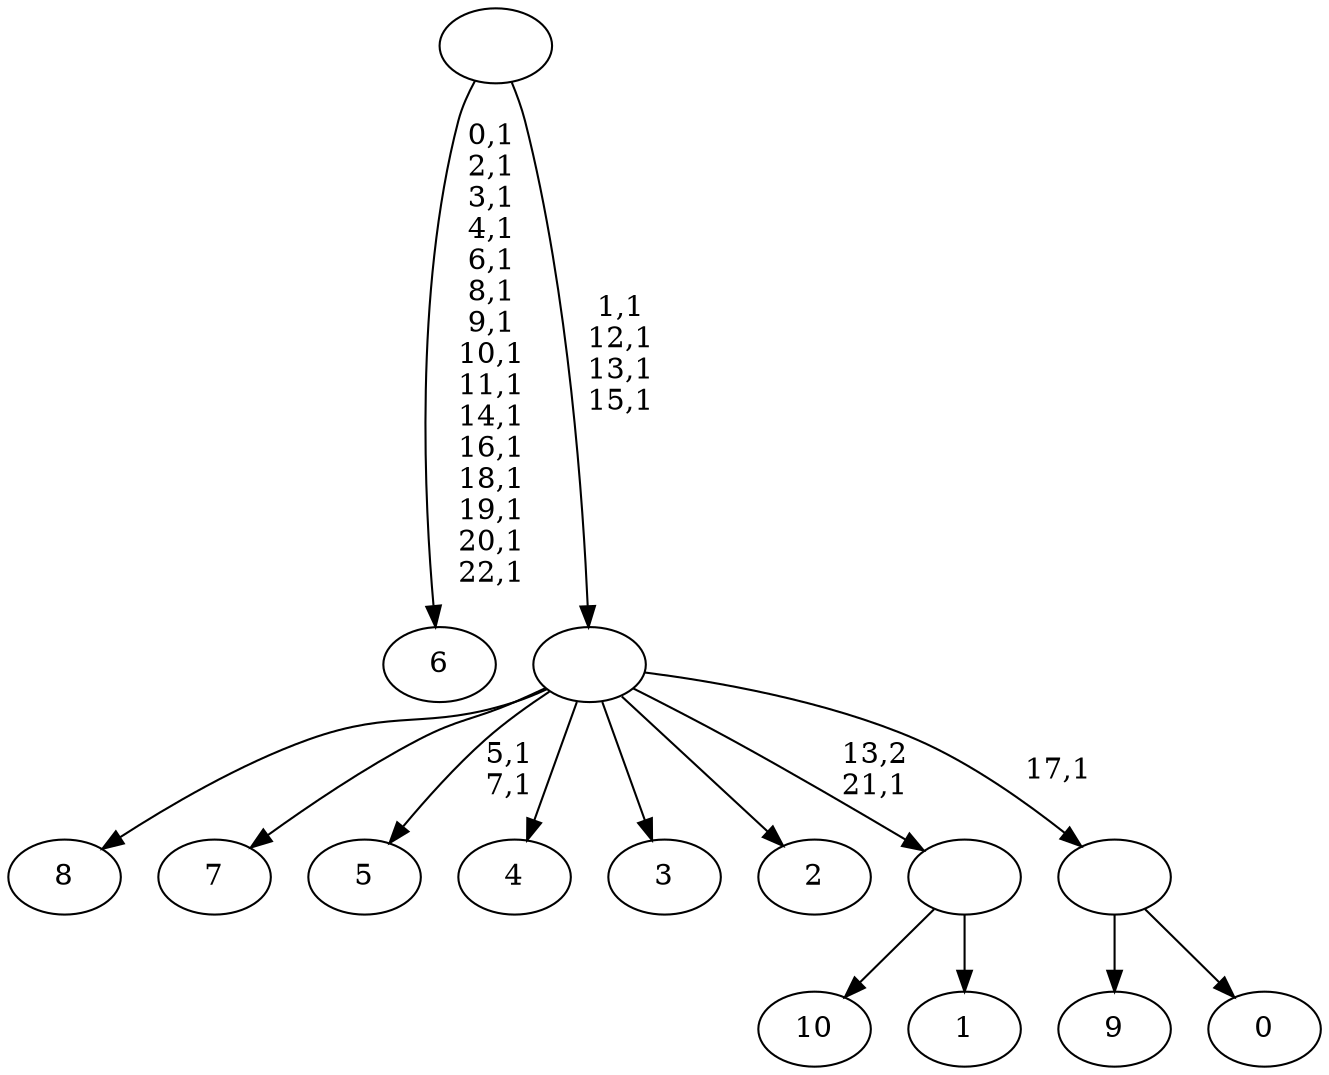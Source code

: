 digraph T {
	34 [label="10"]
	33 [label="9"]
	32 [label="8"]
	31 [label="7"]
	30 [label="6"]
	14 [label="5"]
	11 [label="4"]
	10 [label="3"]
	9 [label="2"]
	8 [label="1"]
	7 [label=""]
	6 [label="0"]
	5 [label=""]
	4 [label=""]
	0 [label=""]
	7 -> 34 [label=""]
	7 -> 8 [label=""]
	5 -> 33 [label=""]
	5 -> 6 [label=""]
	4 -> 14 [label="5,1\n7,1"]
	4 -> 32 [label=""]
	4 -> 31 [label=""]
	4 -> 11 [label=""]
	4 -> 10 [label=""]
	4 -> 9 [label=""]
	4 -> 7 [label="13,2\n21,1"]
	4 -> 5 [label="17,1"]
	0 -> 4 [label="1,1\n12,1\n13,1\n15,1"]
	0 -> 30 [label="0,1\n2,1\n3,1\n4,1\n6,1\n8,1\n9,1\n10,1\n11,1\n14,1\n16,1\n18,1\n19,1\n20,1\n22,1"]
}
